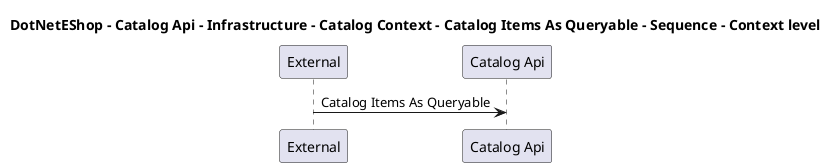 @startuml

title DotNetEShop - Catalog Api - Infrastructure - Catalog Context - Catalog Items As Queryable - Sequence - Context level

participant "External" as C4InterFlow.SoftwareSystems.ExternalSystem
participant "Catalog Api" as DotNetEShop.SoftwareSystems.CatalogApi

C4InterFlow.SoftwareSystems.ExternalSystem -> DotNetEShop.SoftwareSystems.CatalogApi : Catalog Items As Queryable


@enduml
